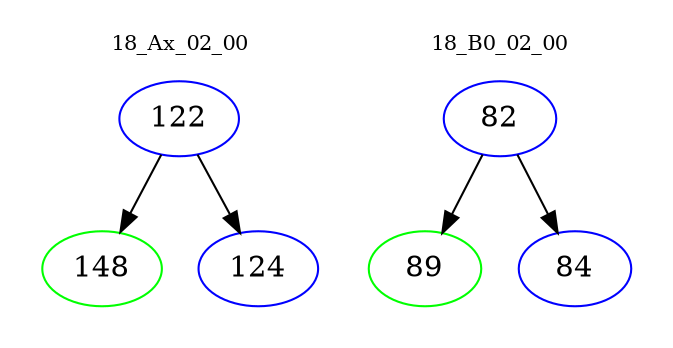 digraph{
subgraph cluster_0 {
color = white
label = "18_Ax_02_00";
fontsize=10;
T0_122 [label="122", color="blue"]
T0_122 -> T0_148 [color="black"]
T0_148 [label="148", color="green"]
T0_122 -> T0_124 [color="black"]
T0_124 [label="124", color="blue"]
}
subgraph cluster_1 {
color = white
label = "18_B0_02_00";
fontsize=10;
T1_82 [label="82", color="blue"]
T1_82 -> T1_89 [color="black"]
T1_89 [label="89", color="green"]
T1_82 -> T1_84 [color="black"]
T1_84 [label="84", color="blue"]
}
}
